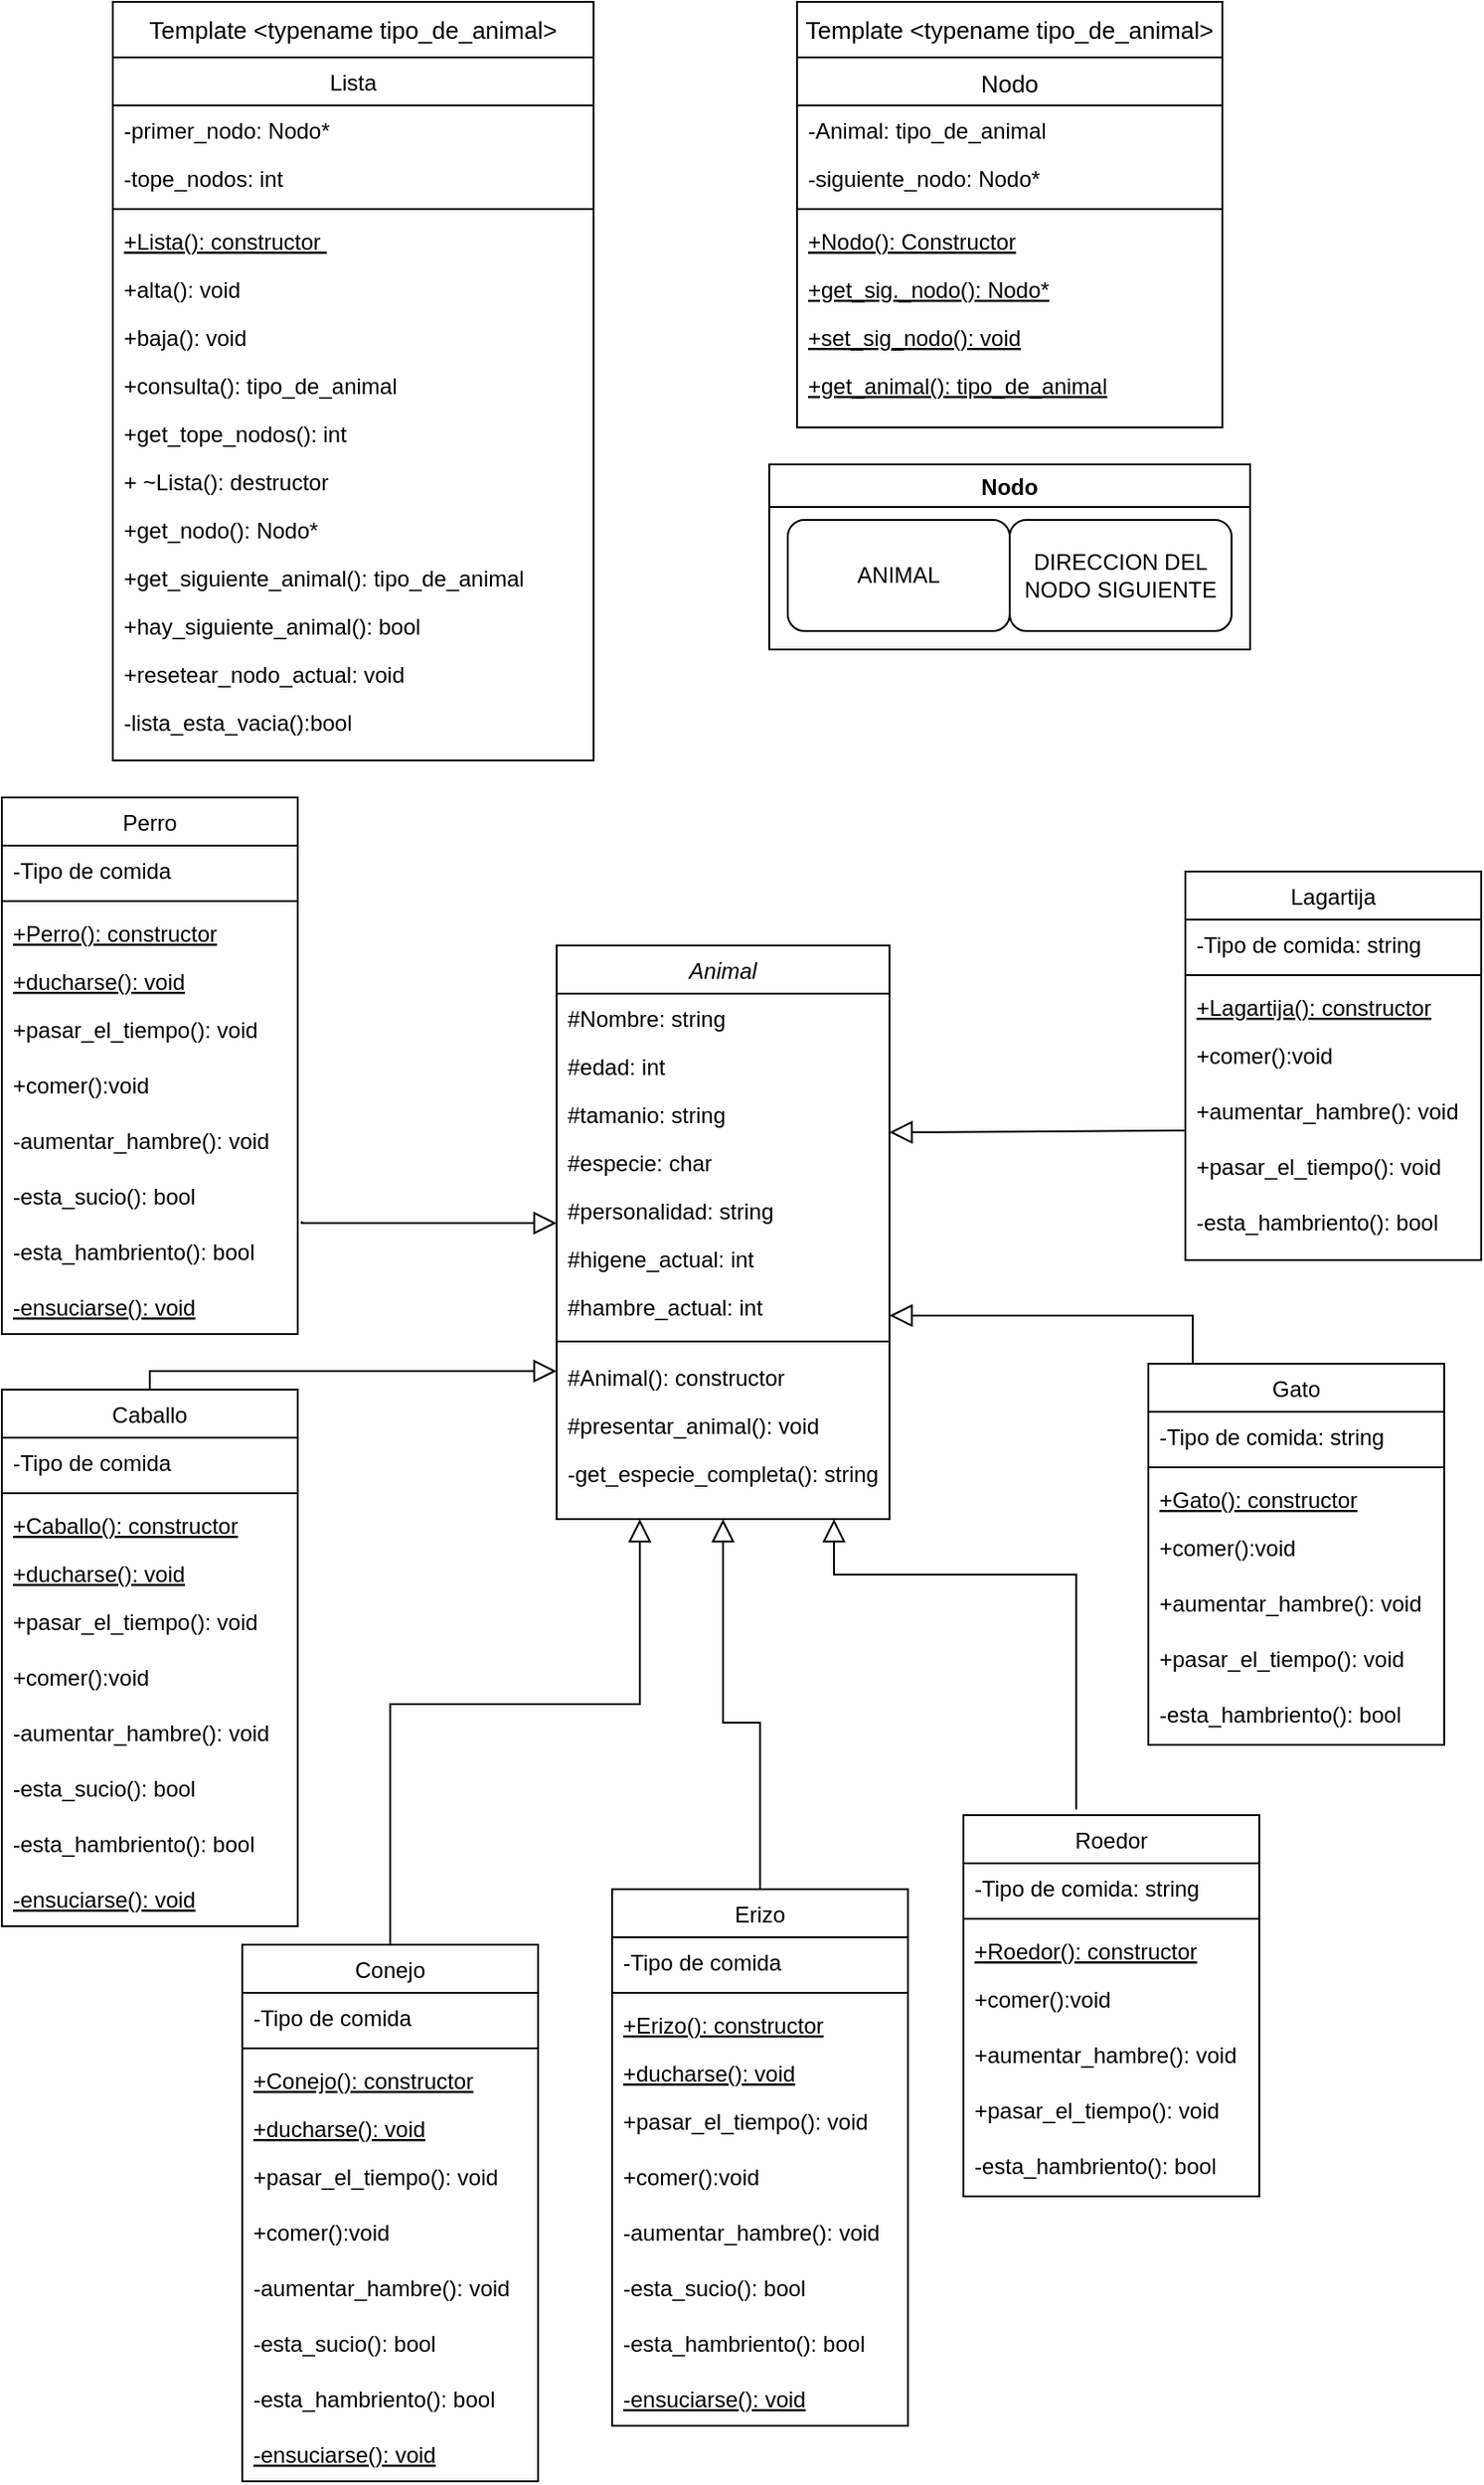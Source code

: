 <mxfile version="20.3.0" type="device"><diagram id="C5RBs43oDa-KdzZeNtuy" name="Page-1"><mxGraphModel dx="1422" dy="2074" grid="1" gridSize="10" guides="1" tooltips="1" connect="1" arrows="1" fold="1" page="1" pageScale="1" pageWidth="827" pageHeight="1169" math="0" shadow="0"><root><mxCell id="WIyWlLk6GJQsqaUBKTNV-0"/><mxCell id="WIyWlLk6GJQsqaUBKTNV-1" parent="WIyWlLk6GJQsqaUBKTNV-0"/><mxCell id="zkfFHV4jXpPFQw0GAbJ--0" value="Animal" style="swimlane;fontStyle=2;align=center;verticalAlign=top;childLayout=stackLayout;horizontal=1;startSize=26;horizontalStack=0;resizeParent=1;resizeLast=0;collapsible=1;marginBottom=0;rounded=0;shadow=0;strokeWidth=1;" parent="WIyWlLk6GJQsqaUBKTNV-1" vertex="1"><mxGeometry x="320" y="10" width="180" height="310" as="geometry"><mxRectangle x="320" y="10" width="160" height="26" as="alternateBounds"/></mxGeometry></mxCell><mxCell id="zkfFHV4jXpPFQw0GAbJ--1" value="#Nombre: string" style="text;align=left;verticalAlign=top;spacingLeft=4;spacingRight=4;overflow=hidden;rotatable=0;points=[[0,0.5],[1,0.5]];portConstraint=eastwest;" parent="zkfFHV4jXpPFQw0GAbJ--0" vertex="1"><mxGeometry y="26" width="180" height="26" as="geometry"/></mxCell><mxCell id="zkfFHV4jXpPFQw0GAbJ--2" value="#edad: int" style="text;align=left;verticalAlign=top;spacingLeft=4;spacingRight=4;overflow=hidden;rotatable=0;points=[[0,0.5],[1,0.5]];portConstraint=eastwest;rounded=0;shadow=0;html=0;" parent="zkfFHV4jXpPFQw0GAbJ--0" vertex="1"><mxGeometry y="52" width="180" height="26" as="geometry"/></mxCell><mxCell id="zkfFHV4jXpPFQw0GAbJ--3" value="#tamanio: string" style="text;align=left;verticalAlign=top;spacingLeft=4;spacingRight=4;overflow=hidden;rotatable=0;points=[[0,0.5],[1,0.5]];portConstraint=eastwest;rounded=0;shadow=0;html=0;" parent="zkfFHV4jXpPFQw0GAbJ--0" vertex="1"><mxGeometry y="78" width="180" height="26" as="geometry"/></mxCell><mxCell id="8zKC5MW9wsFd-dicjq5p-11" value="#especie: char" style="text;align=left;verticalAlign=top;spacingLeft=4;spacingRight=4;overflow=hidden;rotatable=0;points=[[0,0.5],[1,0.5]];portConstraint=eastwest;rounded=0;shadow=0;html=0;" parent="zkfFHV4jXpPFQw0GAbJ--0" vertex="1"><mxGeometry y="104" width="180" height="26" as="geometry"/></mxCell><mxCell id="zkfFHV4jXpPFQw0GAbJ--5" value="#personalidad: string" style="text;align=left;verticalAlign=top;spacingLeft=4;spacingRight=4;overflow=hidden;rotatable=0;points=[[0,0.5],[1,0.5]];portConstraint=eastwest;" parent="zkfFHV4jXpPFQw0GAbJ--0" vertex="1"><mxGeometry y="130" width="180" height="26" as="geometry"/></mxCell><mxCell id="8zKC5MW9wsFd-dicjq5p-13" value="#higene_actual: int" style="text;align=left;verticalAlign=top;spacingLeft=4;spacingRight=4;overflow=hidden;rotatable=0;points=[[0,0.5],[1,0.5]];portConstraint=eastwest;" parent="zkfFHV4jXpPFQw0GAbJ--0" vertex="1"><mxGeometry y="156" width="180" height="26" as="geometry"/></mxCell><mxCell id="8zKC5MW9wsFd-dicjq5p-14" value="#hambre_actual: int" style="text;align=left;verticalAlign=top;spacingLeft=4;spacingRight=4;overflow=hidden;rotatable=0;points=[[0,0.5],[1,0.5]];portConstraint=eastwest;" parent="zkfFHV4jXpPFQw0GAbJ--0" vertex="1"><mxGeometry y="182" width="180" height="26" as="geometry"/></mxCell><mxCell id="zkfFHV4jXpPFQw0GAbJ--4" value="" style="line;html=1;strokeWidth=1;align=left;verticalAlign=middle;spacingTop=-1;spacingLeft=3;spacingRight=3;rotatable=0;labelPosition=right;points=[];portConstraint=eastwest;" parent="zkfFHV4jXpPFQw0GAbJ--0" vertex="1"><mxGeometry y="208" width="180" height="12" as="geometry"/></mxCell><mxCell id="8zKC5MW9wsFd-dicjq5p-29" value="#Animal(): constructor" style="text;align=left;verticalAlign=top;spacingLeft=4;spacingRight=4;overflow=hidden;rotatable=0;points=[[0,0.5],[1,0.5]];portConstraint=eastwest;" parent="zkfFHV4jXpPFQw0GAbJ--0" vertex="1"><mxGeometry y="220" width="180" height="26" as="geometry"/></mxCell><mxCell id="Fmeu_lLP-DyNPr4WQE-D-51" value="#presentar_animal(): void" style="text;align=left;verticalAlign=top;spacingLeft=4;spacingRight=4;overflow=hidden;rotatable=0;points=[[0,0.5],[1,0.5]];portConstraint=eastwest;" parent="zkfFHV4jXpPFQw0GAbJ--0" vertex="1"><mxGeometry y="246" width="180" height="26" as="geometry"/></mxCell><mxCell id="aZcOpR0cOP_EQhOixbq6-0" value="-get_especie_completa(): string" style="text;align=left;verticalAlign=top;spacingLeft=4;spacingRight=4;overflow=hidden;rotatable=0;points=[[0,0.5],[1,0.5]];portConstraint=eastwest;" parent="zkfFHV4jXpPFQw0GAbJ--0" vertex="1"><mxGeometry y="272" width="180" height="26" as="geometry"/></mxCell><mxCell id="zkfFHV4jXpPFQw0GAbJ--12" value="" style="endArrow=block;endSize=10;endFill=0;shadow=0;strokeWidth=1;rounded=0;edgeStyle=elbowEdgeStyle;elbow=vertical;exitX=1.014;exitY=0.898;exitDx=0;exitDy=0;exitPerimeter=0;" parent="WIyWlLk6GJQsqaUBKTNV-1" source="Fmeu_lLP-DyNPr4WQE-D-48" target="zkfFHV4jXpPFQw0GAbJ--5" edge="1"><mxGeometry width="160" relative="1" as="geometry"><mxPoint x="180" y="140.0" as="sourcePoint"/><mxPoint x="110" y="120" as="targetPoint"/><Array as="points"><mxPoint x="320" y="160"/><mxPoint x="110" y="190"/></Array></mxGeometry></mxCell><mxCell id="xdQl20ogdxoeB0V4dic8-8" value="Erizo" style="swimlane;fontStyle=0;align=center;verticalAlign=top;childLayout=stackLayout;horizontal=1;startSize=26;horizontalStack=0;resizeParent=1;resizeLast=0;collapsible=1;marginBottom=0;rounded=0;shadow=0;strokeWidth=1;" parent="WIyWlLk6GJQsqaUBKTNV-1" vertex="1"><mxGeometry x="350" y="520" width="160" height="290" as="geometry"><mxRectangle x="130" y="380" width="160" height="26" as="alternateBounds"/></mxGeometry></mxCell><mxCell id="xdQl20ogdxoeB0V4dic8-9" value="-Tipo de comida" style="text;align=left;verticalAlign=top;spacingLeft=4;spacingRight=4;overflow=hidden;rotatable=0;points=[[0,0.5],[1,0.5]];portConstraint=eastwest;" parent="xdQl20ogdxoeB0V4dic8-8" vertex="1"><mxGeometry y="26" width="160" height="26" as="geometry"/></mxCell><mxCell id="xdQl20ogdxoeB0V4dic8-10" value="" style="line;html=1;strokeWidth=1;align=left;verticalAlign=middle;spacingTop=-1;spacingLeft=3;spacingRight=3;rotatable=0;labelPosition=right;points=[];portConstraint=eastwest;" parent="xdQl20ogdxoeB0V4dic8-8" vertex="1"><mxGeometry y="52" width="160" height="8" as="geometry"/></mxCell><mxCell id="xdQl20ogdxoeB0V4dic8-14" value="+Erizo(): constructor" style="text;align=left;verticalAlign=top;spacingLeft=4;spacingRight=4;overflow=hidden;rotatable=0;points=[[0,0.5],[1,0.5]];portConstraint=eastwest;fontStyle=4" parent="xdQl20ogdxoeB0V4dic8-8" vertex="1"><mxGeometry y="60" width="160" height="26" as="geometry"/></mxCell><mxCell id="xdQl20ogdxoeB0V4dic8-11" value="+ducharse(): void" style="text;align=left;verticalAlign=top;spacingLeft=4;spacingRight=4;overflow=hidden;rotatable=0;points=[[0,0.5],[1,0.5]];portConstraint=eastwest;fontStyle=4" parent="xdQl20ogdxoeB0V4dic8-8" vertex="1"><mxGeometry y="86" width="160" height="26" as="geometry"/></mxCell><mxCell id="Fmeu_lLP-DyNPr4WQE-D-17" value="+pasar_el_tiempo(): void" style="text;align=left;verticalAlign=top;spacingLeft=4;spacingRight=4;overflow=hidden;rotatable=0;points=[[0,0.5],[1,0.5]];portConstraint=eastwest;" parent="xdQl20ogdxoeB0V4dic8-8" vertex="1"><mxGeometry y="112" width="160" height="30" as="geometry"/></mxCell><mxCell id="Fmeu_lLP-DyNPr4WQE-D-2" value="+comer():void" style="text;align=left;verticalAlign=top;spacingLeft=4;spacingRight=4;overflow=hidden;rotatable=0;points=[[0,0.5],[1,0.5]];portConstraint=eastwest;" parent="xdQl20ogdxoeB0V4dic8-8" vertex="1"><mxGeometry y="142" width="160" height="30" as="geometry"/></mxCell><mxCell id="Fmeu_lLP-DyNPr4WQE-D-13" value="-aumentar_hambre(): void" style="text;align=left;verticalAlign=top;spacingLeft=4;spacingRight=4;overflow=hidden;rotatable=0;points=[[0,0.5],[1,0.5]];portConstraint=eastwest;" parent="xdQl20ogdxoeB0V4dic8-8" vertex="1"><mxGeometry y="172" width="160" height="30" as="geometry"/></mxCell><mxCell id="Fmeu_lLP-DyNPr4WQE-D-15" value="-esta_sucio(): bool" style="text;align=left;verticalAlign=top;spacingLeft=4;spacingRight=4;overflow=hidden;rotatable=0;points=[[0,0.5],[1,0.5]];portConstraint=eastwest;" parent="xdQl20ogdxoeB0V4dic8-8" vertex="1"><mxGeometry y="202" width="160" height="30" as="geometry"/></mxCell><mxCell id="Fmeu_lLP-DyNPr4WQE-D-14" value="-esta_hambriento(): bool" style="text;align=left;verticalAlign=top;spacingLeft=4;spacingRight=4;overflow=hidden;rotatable=0;points=[[0,0.5],[1,0.5]];portConstraint=eastwest;" parent="xdQl20ogdxoeB0V4dic8-8" vertex="1"><mxGeometry y="232" width="160" height="30" as="geometry"/></mxCell><mxCell id="WUnXukah3jTYeqj6GbIT-0" value="-ensuciarse(): void" style="text;align=left;verticalAlign=top;spacingLeft=4;spacingRight=4;overflow=hidden;rotatable=0;points=[[0,0.5],[1,0.5]];portConstraint=eastwest;fontStyle=4" parent="xdQl20ogdxoeB0V4dic8-8" vertex="1"><mxGeometry y="262" width="160" height="26" as="geometry"/></mxCell><mxCell id="xdQl20ogdxoeB0V4dic8-12" value="" style="endArrow=block;endSize=10;endFill=0;shadow=0;strokeWidth=1;rounded=0;edgeStyle=elbowEdgeStyle;elbow=vertical;entryX=0.25;entryY=1;entryDx=0;entryDy=0;exitX=0.5;exitY=0;exitDx=0;exitDy=0;" parent="WIyWlLk6GJQsqaUBKTNV-1" target="zkfFHV4jXpPFQw0GAbJ--0" edge="1" source="Fmeu_lLP-DyNPr4WQE-D-18"><mxGeometry width="160" relative="1" as="geometry"><mxPoint x="190" y="559.01" as="sourcePoint"/><mxPoint x="400" y="380" as="targetPoint"/><Array as="points"><mxPoint x="270" y="420"/><mxPoint x="400" y="380"/><mxPoint x="190" y="410"/></Array></mxGeometry></mxCell><mxCell id="xdQl20ogdxoeB0V4dic8-18" value="" style="endArrow=block;endSize=10;endFill=0;shadow=0;strokeWidth=1;rounded=0;edgeStyle=elbowEdgeStyle;elbow=vertical;exitX=0.5;exitY=0;exitDx=0;exitDy=0;entryX=0.5;entryY=1;entryDx=0;entryDy=0;" parent="WIyWlLk6GJQsqaUBKTNV-1" source="xdQl20ogdxoeB0V4dic8-8" target="zkfFHV4jXpPFQw0GAbJ--0" edge="1"><mxGeometry width="160" relative="1" as="geometry"><mxPoint x="360" y="640" as="sourcePoint"/><mxPoint x="390" y="320" as="targetPoint"/><Array as="points"><mxPoint x="390" y="430"/></Array></mxGeometry></mxCell><mxCell id="xdQl20ogdxoeB0V4dic8-19" value="Gato" style="swimlane;fontStyle=0;align=center;verticalAlign=top;childLayout=stackLayout;horizontal=1;startSize=26;horizontalStack=0;resizeParent=1;resizeLast=0;collapsible=1;marginBottom=0;rounded=0;shadow=0;strokeWidth=1;" parent="WIyWlLk6GJQsqaUBKTNV-1" vertex="1"><mxGeometry x="640" y="236" width="160" height="206" as="geometry"><mxRectangle x="130" y="380" width="160" height="26" as="alternateBounds"/></mxGeometry></mxCell><mxCell id="xdQl20ogdxoeB0V4dic8-20" value="-Tipo de comida: string" style="text;align=left;verticalAlign=top;spacingLeft=4;spacingRight=4;overflow=hidden;rotatable=0;points=[[0,0.5],[1,0.5]];portConstraint=eastwest;" parent="xdQl20ogdxoeB0V4dic8-19" vertex="1"><mxGeometry y="26" width="160" height="26" as="geometry"/></mxCell><mxCell id="xdQl20ogdxoeB0V4dic8-21" value="" style="line;html=1;strokeWidth=1;align=left;verticalAlign=middle;spacingTop=-1;spacingLeft=3;spacingRight=3;rotatable=0;labelPosition=right;points=[];portConstraint=eastwest;" parent="xdQl20ogdxoeB0V4dic8-19" vertex="1"><mxGeometry y="52" width="160" height="8" as="geometry"/></mxCell><mxCell id="xdQl20ogdxoeB0V4dic8-23" value="+Gato(): constructor" style="text;align=left;verticalAlign=top;spacingLeft=4;spacingRight=4;overflow=hidden;rotatable=0;points=[[0,0.5],[1,0.5]];portConstraint=eastwest;fontStyle=4" parent="xdQl20ogdxoeB0V4dic8-19" vertex="1"><mxGeometry y="60" width="160" height="26" as="geometry"/></mxCell><mxCell id="Fmeu_lLP-DyNPr4WQE-D-4" value="+comer():void" style="text;align=left;verticalAlign=top;spacingLeft=4;spacingRight=4;overflow=hidden;rotatable=0;points=[[0,0.5],[1,0.5]];portConstraint=eastwest;" parent="xdQl20ogdxoeB0V4dic8-19" vertex="1"><mxGeometry y="86" width="160" height="30" as="geometry"/></mxCell><mxCell id="Fmeu_lLP-DyNPr4WQE-D-10" value="+aumentar_hambre(): void" style="text;align=left;verticalAlign=top;spacingLeft=4;spacingRight=4;overflow=hidden;rotatable=0;points=[[0,0.5],[1,0.5]];portConstraint=eastwest;" parent="xdQl20ogdxoeB0V4dic8-19" vertex="1"><mxGeometry y="116" width="160" height="30" as="geometry"/></mxCell><mxCell id="Fmeu_lLP-DyNPr4WQE-D-55" value="+pasar_el_tiempo(): void" style="text;align=left;verticalAlign=top;spacingLeft=4;spacingRight=4;overflow=hidden;rotatable=0;points=[[0,0.5],[1,0.5]];portConstraint=eastwest;" parent="xdQl20ogdxoeB0V4dic8-19" vertex="1"><mxGeometry y="146" width="160" height="30" as="geometry"/></mxCell><mxCell id="Fmeu_lLP-DyNPr4WQE-D-53" value="-esta_hambriento(): bool" style="text;align=left;verticalAlign=top;spacingLeft=4;spacingRight=4;overflow=hidden;rotatable=0;points=[[0,0.5],[1,0.5]];portConstraint=eastwest;" parent="xdQl20ogdxoeB0V4dic8-19" vertex="1"><mxGeometry y="176" width="160" height="30" as="geometry"/></mxCell><mxCell id="xdQl20ogdxoeB0V4dic8-24" value="Roedor" style="swimlane;fontStyle=0;align=center;verticalAlign=top;childLayout=stackLayout;horizontal=1;startSize=26;horizontalStack=0;resizeParent=1;resizeLast=0;collapsible=1;marginBottom=0;rounded=0;shadow=0;strokeWidth=1;" parent="WIyWlLk6GJQsqaUBKTNV-1" vertex="1"><mxGeometry x="540" y="480" width="160" height="206" as="geometry"><mxRectangle x="130" y="380" width="160" height="26" as="alternateBounds"/></mxGeometry></mxCell><mxCell id="xdQl20ogdxoeB0V4dic8-25" value="-Tipo de comida: string" style="text;align=left;verticalAlign=top;spacingLeft=4;spacingRight=4;overflow=hidden;rotatable=0;points=[[0,0.5],[1,0.5]];portConstraint=eastwest;" parent="xdQl20ogdxoeB0V4dic8-24" vertex="1"><mxGeometry y="26" width="160" height="26" as="geometry"/></mxCell><mxCell id="xdQl20ogdxoeB0V4dic8-26" value="" style="line;html=1;strokeWidth=1;align=left;verticalAlign=middle;spacingTop=-1;spacingLeft=3;spacingRight=3;rotatable=0;labelPosition=right;points=[];portConstraint=eastwest;" parent="xdQl20ogdxoeB0V4dic8-24" vertex="1"><mxGeometry y="52" width="160" height="8" as="geometry"/></mxCell><mxCell id="xdQl20ogdxoeB0V4dic8-27" value="+Roedor(): constructor" style="text;align=left;verticalAlign=top;spacingLeft=4;spacingRight=4;overflow=hidden;rotatable=0;points=[[0,0.5],[1,0.5]];portConstraint=eastwest;fontStyle=4" parent="xdQl20ogdxoeB0V4dic8-24" vertex="1"><mxGeometry y="60" width="160" height="26" as="geometry"/></mxCell><mxCell id="Fmeu_lLP-DyNPr4WQE-D-3" value="+comer():void" style="text;align=left;verticalAlign=top;spacingLeft=4;spacingRight=4;overflow=hidden;rotatable=0;points=[[0,0.5],[1,0.5]];portConstraint=eastwest;" parent="xdQl20ogdxoeB0V4dic8-24" vertex="1"><mxGeometry y="86" width="160" height="30" as="geometry"/></mxCell><mxCell id="Fmeu_lLP-DyNPr4WQE-D-12" value="+aumentar_hambre(): void" style="text;align=left;verticalAlign=top;spacingLeft=4;spacingRight=4;overflow=hidden;rotatable=0;points=[[0,0.5],[1,0.5]];portConstraint=eastwest;" parent="xdQl20ogdxoeB0V4dic8-24" vertex="1"><mxGeometry y="116" width="160" height="30" as="geometry"/></mxCell><mxCell id="Fmeu_lLP-DyNPr4WQE-D-57" value="+pasar_el_tiempo(): void" style="text;align=left;verticalAlign=top;spacingLeft=4;spacingRight=4;overflow=hidden;rotatable=0;points=[[0,0.5],[1,0.5]];portConstraint=eastwest;" parent="xdQl20ogdxoeB0V4dic8-24" vertex="1"><mxGeometry y="146" width="160" height="30" as="geometry"/></mxCell><mxCell id="Fmeu_lLP-DyNPr4WQE-D-54" value="-esta_hambriento(): bool" style="text;align=left;verticalAlign=top;spacingLeft=4;spacingRight=4;overflow=hidden;rotatable=0;points=[[0,0.5],[1,0.5]];portConstraint=eastwest;" parent="xdQl20ogdxoeB0V4dic8-24" vertex="1"><mxGeometry y="176" width="160" height="30" as="geometry"/></mxCell><mxCell id="xdQl20ogdxoeB0V4dic8-28" value="Lagartija" style="swimlane;fontStyle=0;align=center;verticalAlign=top;childLayout=stackLayout;horizontal=1;startSize=26;horizontalStack=0;resizeParent=1;resizeLast=0;collapsible=1;marginBottom=0;rounded=0;shadow=0;strokeWidth=1;" parent="WIyWlLk6GJQsqaUBKTNV-1" vertex="1"><mxGeometry x="660" y="-30" width="160" height="210" as="geometry"><mxRectangle x="130" y="380" width="160" height="26" as="alternateBounds"/></mxGeometry></mxCell><mxCell id="xdQl20ogdxoeB0V4dic8-29" value="-Tipo de comida: string" style="text;align=left;verticalAlign=top;spacingLeft=4;spacingRight=4;overflow=hidden;rotatable=0;points=[[0,0.5],[1,0.5]];portConstraint=eastwest;" parent="xdQl20ogdxoeB0V4dic8-28" vertex="1"><mxGeometry y="26" width="160" height="26" as="geometry"/></mxCell><mxCell id="xdQl20ogdxoeB0V4dic8-30" value="" style="line;html=1;strokeWidth=1;align=left;verticalAlign=middle;spacingTop=-1;spacingLeft=3;spacingRight=3;rotatable=0;labelPosition=right;points=[];portConstraint=eastwest;" parent="xdQl20ogdxoeB0V4dic8-28" vertex="1"><mxGeometry y="52" width="160" height="8" as="geometry"/></mxCell><mxCell id="xdQl20ogdxoeB0V4dic8-31" value="+Lagartija(): constructor" style="text;align=left;verticalAlign=top;spacingLeft=4;spacingRight=4;overflow=hidden;rotatable=0;points=[[0,0.5],[1,0.5]];portConstraint=eastwest;fontStyle=4" parent="xdQl20ogdxoeB0V4dic8-28" vertex="1"><mxGeometry y="60" width="160" height="26" as="geometry"/></mxCell><mxCell id="Fmeu_lLP-DyNPr4WQE-D-5" value="+comer():void" style="text;align=left;verticalAlign=top;spacingLeft=4;spacingRight=4;overflow=hidden;rotatable=0;points=[[0,0.5],[1,0.5]];portConstraint=eastwest;" parent="xdQl20ogdxoeB0V4dic8-28" vertex="1"><mxGeometry y="86" width="160" height="30" as="geometry"/></mxCell><mxCell id="Fmeu_lLP-DyNPr4WQE-D-11" value="+aumentar_hambre(): void" style="text;align=left;verticalAlign=top;spacingLeft=4;spacingRight=4;overflow=hidden;rotatable=0;points=[[0,0.5],[1,0.5]];portConstraint=eastwest;" parent="xdQl20ogdxoeB0V4dic8-28" vertex="1"><mxGeometry y="116" width="160" height="30" as="geometry"/></mxCell><mxCell id="Fmeu_lLP-DyNPr4WQE-D-56" value="+pasar_el_tiempo(): void" style="text;align=left;verticalAlign=top;spacingLeft=4;spacingRight=4;overflow=hidden;rotatable=0;points=[[0,0.5],[1,0.5]];portConstraint=eastwest;" parent="xdQl20ogdxoeB0V4dic8-28" vertex="1"><mxGeometry y="146" width="160" height="30" as="geometry"/></mxCell><mxCell id="Fmeu_lLP-DyNPr4WQE-D-52" value="-esta_hambriento(): bool" style="text;align=left;verticalAlign=top;spacingLeft=4;spacingRight=4;overflow=hidden;rotatable=0;points=[[0,0.5],[1,0.5]];portConstraint=eastwest;" parent="xdQl20ogdxoeB0V4dic8-28" vertex="1"><mxGeometry y="176" width="160" height="30" as="geometry"/></mxCell><mxCell id="xdQl20ogdxoeB0V4dic8-34" value="" style="endArrow=block;endSize=10;endFill=0;shadow=0;strokeWidth=1;rounded=0;edgeStyle=elbowEdgeStyle;elbow=vertical;exitX=0.15;exitY=0;exitDx=0;exitDy=0;exitPerimeter=0;" parent="WIyWlLk6GJQsqaUBKTNV-1" source="xdQl20ogdxoeB0V4dic8-19" target="8zKC5MW9wsFd-dicjq5p-14" edge="1"><mxGeometry width="160" relative="1" as="geometry"><mxPoint x="660" y="210" as="sourcePoint"/><mxPoint x="490" y="210" as="targetPoint"/><Array as="points"><mxPoint x="610" y="210"/><mxPoint x="640" y="210"/><mxPoint x="500" y="210"/><mxPoint x="590" y="210"/><mxPoint x="590" y="209"/><mxPoint x="560" y="310"/></Array></mxGeometry></mxCell><mxCell id="xdQl20ogdxoeB0V4dic8-35" value="" style="endArrow=block;endSize=10;endFill=0;shadow=0;strokeWidth=1;rounded=0;edgeStyle=elbowEdgeStyle;elbow=vertical;exitX=0.381;exitY=-0.015;exitDx=0;exitDy=0;exitPerimeter=0;" parent="WIyWlLk6GJQsqaUBKTNV-1" source="xdQl20ogdxoeB0V4dic8-24" edge="1"><mxGeometry width="160" relative="1" as="geometry"><mxPoint x="660" y="300" as="sourcePoint"/><mxPoint x="470" y="320" as="targetPoint"/><Array as="points"><mxPoint x="550" y="350"/><mxPoint x="644" y="300.99"/><mxPoint x="504" y="300.99"/><mxPoint x="594" y="300.99"/><mxPoint x="594" y="299.99"/><mxPoint x="564" y="400.99"/></Array></mxGeometry></mxCell><mxCell id="xdQl20ogdxoeB0V4dic8-36" value="" style="endArrow=block;endSize=10;endFill=0;shadow=0;strokeWidth=1;rounded=0;edgeStyle=elbowEdgeStyle;elbow=vertical;exitX=-0.025;exitY=0.885;exitDx=0;exitDy=0;exitPerimeter=0;" parent="WIyWlLk6GJQsqaUBKTNV-1" edge="1"><mxGeometry width="160" relative="1" as="geometry"><mxPoint x="660" y="110.0" as="sourcePoint"/><mxPoint x="500" y="110" as="targetPoint"/><Array as="points"><mxPoint x="614" y="110.99"/><mxPoint x="644" y="110.99"/><mxPoint x="504" y="110.99"/><mxPoint x="594" y="110.99"/><mxPoint x="594" y="109.99"/><mxPoint x="564" y="210.99"/></Array></mxGeometry></mxCell><mxCell id="xdQl20ogdxoeB0V4dic8-40" value="" style="endArrow=block;endSize=10;endFill=0;shadow=0;strokeWidth=1;rounded=0;edgeStyle=elbowEdgeStyle;elbow=vertical;exitX=0.5;exitY=0;exitDx=0;exitDy=0;" parent="WIyWlLk6GJQsqaUBKTNV-1" source="Fmeu_lLP-DyNPr4WQE-D-29" edge="1"><mxGeometry width="160" relative="1" as="geometry"><mxPoint x="100" y="240" as="sourcePoint"/><mxPoint x="320" y="240" as="targetPoint"/><Array as="points"><mxPoint x="290" y="240"/><mxPoint x="100" y="296"/></Array></mxGeometry></mxCell><mxCell id="MUb5xQNegAE2DCMX_dtL-4" value="Nodo" style="swimlane;fontStyle=0;align=center;verticalAlign=top;childLayout=stackLayout;horizontal=1;startSize=26;horizontalStack=0;resizeParent=1;resizeLast=0;collapsible=1;marginBottom=0;rounded=0;shadow=0;strokeWidth=1;fontSize=13;" parent="WIyWlLk6GJQsqaUBKTNV-1" vertex="1"><mxGeometry x="450" y="-470" width="230" height="200" as="geometry"><mxRectangle x="130" y="380" width="160" height="26" as="alternateBounds"/></mxGeometry></mxCell><mxCell id="MUb5xQNegAE2DCMX_dtL-5" value="-Animal: tipo_de_animal" style="text;align=left;verticalAlign=top;spacingLeft=4;spacingRight=4;overflow=hidden;rotatable=0;points=[[0,0.5],[1,0.5]];portConstraint=eastwest;" parent="MUb5xQNegAE2DCMX_dtL-4" vertex="1"><mxGeometry y="26" width="230" height="26" as="geometry"/></mxCell><mxCell id="MUb5xQNegAE2DCMX_dtL-10" value="-siguiente_nodo: Nodo*" style="text;align=left;verticalAlign=top;spacingLeft=4;spacingRight=4;overflow=hidden;rotatable=0;points=[[0,0.5],[1,0.5]];portConstraint=eastwest;" parent="MUb5xQNegAE2DCMX_dtL-4" vertex="1"><mxGeometry y="52" width="230" height="26" as="geometry"/></mxCell><mxCell id="MUb5xQNegAE2DCMX_dtL-6" value="" style="line;html=1;strokeWidth=1;align=left;verticalAlign=middle;spacingTop=-1;spacingLeft=3;spacingRight=3;rotatable=0;labelPosition=right;points=[];portConstraint=eastwest;" parent="MUb5xQNegAE2DCMX_dtL-4" vertex="1"><mxGeometry y="78" width="230" height="8" as="geometry"/></mxCell><mxCell id="MUb5xQNegAE2DCMX_dtL-9" value="+Nodo(): Constructor" style="text;align=left;verticalAlign=top;spacingLeft=4;spacingRight=4;overflow=hidden;rotatable=0;points=[[0,0.5],[1,0.5]];portConstraint=eastwest;fontStyle=4" parent="MUb5xQNegAE2DCMX_dtL-4" vertex="1"><mxGeometry y="86" width="230" height="26" as="geometry"/></mxCell><mxCell id="MUb5xQNegAE2DCMX_dtL-7" value="+get_sig._nodo(): Nodo*" style="text;align=left;verticalAlign=top;spacingLeft=4;spacingRight=4;overflow=hidden;rotatable=0;points=[[0,0.5],[1,0.5]];portConstraint=eastwest;fontStyle=4" parent="MUb5xQNegAE2DCMX_dtL-4" vertex="1"><mxGeometry y="112" width="230" height="26" as="geometry"/></mxCell><mxCell id="MUb5xQNegAE2DCMX_dtL-11" value="+set_sig_nodo(): void" style="text;align=left;verticalAlign=top;spacingLeft=4;spacingRight=4;overflow=hidden;rotatable=0;points=[[0,0.5],[1,0.5]];portConstraint=eastwest;fontStyle=4" parent="MUb5xQNegAE2DCMX_dtL-4" vertex="1"><mxGeometry y="138" width="230" height="26" as="geometry"/></mxCell><mxCell id="MUb5xQNegAE2DCMX_dtL-8" value="+get_animal(): tipo_de_animal" style="text;align=left;verticalAlign=top;spacingLeft=4;spacingRight=4;overflow=hidden;rotatable=0;points=[[0,0.5],[1,0.5]];portConstraint=eastwest;fontStyle=4" parent="MUb5xQNegAE2DCMX_dtL-4" vertex="1"><mxGeometry y="164" width="230" height="26" as="geometry"/></mxCell><mxCell id="MUb5xQNegAE2DCMX_dtL-14" value="Nodo" style="swimlane;" parent="WIyWlLk6GJQsqaUBKTNV-1" vertex="1"><mxGeometry x="435" y="-250" width="260" height="100" as="geometry"><mxRectangle x="40" y="-230" width="140" height="30" as="alternateBounds"/></mxGeometry></mxCell><mxCell id="MUb5xQNegAE2DCMX_dtL-13" value="DIRECCION DEL NODO SIGUIENTE" style="rounded=1;whiteSpace=wrap;html=1;" parent="MUb5xQNegAE2DCMX_dtL-14" vertex="1"><mxGeometry x="130" y="30" width="120" height="60" as="geometry"/></mxCell><mxCell id="MUb5xQNegAE2DCMX_dtL-12" value="ANIMAL" style="rounded=1;whiteSpace=wrap;html=1;" parent="MUb5xQNegAE2DCMX_dtL-14" vertex="1"><mxGeometry x="10" y="30" width="120" height="60" as="geometry"/></mxCell><mxCell id="MUb5xQNegAE2DCMX_dtL-19" value="Lista" style="swimlane;fontStyle=0;align=center;verticalAlign=top;childLayout=stackLayout;horizontal=1;startSize=26;horizontalStack=0;resizeParent=1;resizeLast=0;collapsible=1;marginBottom=0;rounded=0;shadow=0;strokeWidth=1;" parent="WIyWlLk6GJQsqaUBKTNV-1" vertex="1"><mxGeometry x="80" y="-470" width="260" height="380" as="geometry"><mxRectangle x="130" y="380" width="160" height="26" as="alternateBounds"/></mxGeometry></mxCell><mxCell id="MUb5xQNegAE2DCMX_dtL-21" value="-primer_nodo: Nodo*" style="text;align=left;verticalAlign=top;spacingLeft=4;spacingRight=4;overflow=hidden;rotatable=0;points=[[0,0.5],[1,0.5]];portConstraint=eastwest;" parent="MUb5xQNegAE2DCMX_dtL-19" vertex="1"><mxGeometry y="26" width="260" height="26" as="geometry"/></mxCell><mxCell id="zDXK_1unl-PCqoljO9lu-0" value="-tope_nodos: int" style="text;align=left;verticalAlign=top;spacingLeft=4;spacingRight=4;overflow=hidden;rotatable=0;points=[[0,0.5],[1,0.5]];portConstraint=eastwest;" parent="MUb5xQNegAE2DCMX_dtL-19" vertex="1"><mxGeometry y="52" width="260" height="26" as="geometry"/></mxCell><mxCell id="MUb5xQNegAE2DCMX_dtL-22" value="" style="line;html=1;strokeWidth=1;align=left;verticalAlign=middle;spacingTop=-1;spacingLeft=3;spacingRight=3;rotatable=0;labelPosition=right;points=[];portConstraint=eastwest;" parent="MUb5xQNegAE2DCMX_dtL-19" vertex="1"><mxGeometry y="78" width="260" height="8" as="geometry"/></mxCell><mxCell id="MUb5xQNegAE2DCMX_dtL-24" value="+Lista(): constructor " style="text;align=left;verticalAlign=top;spacingLeft=4;spacingRight=4;overflow=hidden;rotatable=0;points=[[0,0.5],[1,0.5]];portConstraint=eastwest;fontStyle=4" parent="MUb5xQNegAE2DCMX_dtL-19" vertex="1"><mxGeometry y="86" width="260" height="26" as="geometry"/></mxCell><mxCell id="zDXK_1unl-PCqoljO9lu-1" value="+alta(): void " style="text;align=left;verticalAlign=top;spacingLeft=4;spacingRight=4;overflow=hidden;rotatable=0;points=[[0,0.5],[1,0.5]];portConstraint=eastwest;" parent="MUb5xQNegAE2DCMX_dtL-19" vertex="1"><mxGeometry y="112" width="260" height="26" as="geometry"/></mxCell><mxCell id="zDXK_1unl-PCqoljO9lu-2" value="+baja(): void" style="text;align=left;verticalAlign=top;spacingLeft=4;spacingRight=4;overflow=hidden;rotatable=0;points=[[0,0.5],[1,0.5]];portConstraint=eastwest;" parent="MUb5xQNegAE2DCMX_dtL-19" vertex="1"><mxGeometry y="138" width="260" height="26" as="geometry"/></mxCell><mxCell id="zDXK_1unl-PCqoljO9lu-3" value="+consulta(): tipo_de_animal" style="text;align=left;verticalAlign=top;spacingLeft=4;spacingRight=4;overflow=hidden;rotatable=0;points=[[0,0.5],[1,0.5]];portConstraint=eastwest;" parent="MUb5xQNegAE2DCMX_dtL-19" vertex="1"><mxGeometry y="164" width="260" height="26" as="geometry"/></mxCell><mxCell id="zDXK_1unl-PCqoljO9lu-4" value="+get_tope_nodos(): int" style="text;align=left;verticalAlign=top;spacingLeft=4;spacingRight=4;overflow=hidden;rotatable=0;points=[[0,0.5],[1,0.5]];portConstraint=eastwest;" parent="MUb5xQNegAE2DCMX_dtL-19" vertex="1"><mxGeometry y="190" width="260" height="26" as="geometry"/></mxCell><mxCell id="zDXK_1unl-PCqoljO9lu-5" value="+ ~Lista(): destructor" style="text;align=left;verticalAlign=top;spacingLeft=4;spacingRight=4;overflow=hidden;rotatable=0;points=[[0,0.5],[1,0.5]];portConstraint=eastwest;" parent="MUb5xQNegAE2DCMX_dtL-19" vertex="1"><mxGeometry y="216" width="260" height="26" as="geometry"/></mxCell><mxCell id="zDXK_1unl-PCqoljO9lu-7" value="+get_nodo(): Nodo*" style="text;align=left;verticalAlign=top;spacingLeft=4;spacingRight=4;overflow=hidden;rotatable=0;points=[[0,0.5],[1,0.5]];portConstraint=eastwest;" parent="MUb5xQNegAE2DCMX_dtL-19" vertex="1"><mxGeometry y="242" width="260" height="26" as="geometry"/></mxCell><mxCell id="Xaf3R9oi1BTJTHbB0Hd0-1" value="+get_siguiente_animal(): tipo_de_animal" style="text;align=left;verticalAlign=top;spacingLeft=4;spacingRight=4;overflow=hidden;rotatable=0;points=[[0,0.5],[1,0.5]];portConstraint=eastwest;" parent="MUb5xQNegAE2DCMX_dtL-19" vertex="1"><mxGeometry y="268" width="260" height="26" as="geometry"/></mxCell><mxCell id="Xaf3R9oi1BTJTHbB0Hd0-2" value="+hay_siguiente_animal(): bool" style="text;align=left;verticalAlign=top;spacingLeft=4;spacingRight=4;overflow=hidden;rotatable=0;points=[[0,0.5],[1,0.5]];portConstraint=eastwest;" parent="MUb5xQNegAE2DCMX_dtL-19" vertex="1"><mxGeometry y="294" width="260" height="26" as="geometry"/></mxCell><mxCell id="Xaf3R9oi1BTJTHbB0Hd0-3" value="+resetear_nodo_actual: void" style="text;align=left;verticalAlign=top;spacingLeft=4;spacingRight=4;overflow=hidden;rotatable=0;points=[[0,0.5],[1,0.5]];portConstraint=eastwest;" parent="MUb5xQNegAE2DCMX_dtL-19" vertex="1"><mxGeometry y="320" width="260" height="26" as="geometry"/></mxCell><mxCell id="y0JIppI7unl9VNU4h_2U-0" value="-lista_esta_vacia():bool" style="text;align=left;verticalAlign=top;spacingLeft=4;spacingRight=4;overflow=hidden;rotatable=0;points=[[0,0.5],[1,0.5]];portConstraint=eastwest;" vertex="1" parent="MUb5xQNegAE2DCMX_dtL-19"><mxGeometry y="346" width="260" height="26" as="geometry"/></mxCell><mxCell id="Fmeu_lLP-DyNPr4WQE-D-18" value="Conejo" style="swimlane;fontStyle=0;align=center;verticalAlign=top;childLayout=stackLayout;horizontal=1;startSize=26;horizontalStack=0;resizeParent=1;resizeLast=0;collapsible=1;marginBottom=0;rounded=0;shadow=0;strokeWidth=1;" parent="WIyWlLk6GJQsqaUBKTNV-1" vertex="1"><mxGeometry x="150" y="550" width="160" height="290" as="geometry"><mxRectangle x="130" y="380" width="160" height="26" as="alternateBounds"/></mxGeometry></mxCell><mxCell id="Fmeu_lLP-DyNPr4WQE-D-19" value="-Tipo de comida" style="text;align=left;verticalAlign=top;spacingLeft=4;spacingRight=4;overflow=hidden;rotatable=0;points=[[0,0.5],[1,0.5]];portConstraint=eastwest;" parent="Fmeu_lLP-DyNPr4WQE-D-18" vertex="1"><mxGeometry y="26" width="160" height="26" as="geometry"/></mxCell><mxCell id="Fmeu_lLP-DyNPr4WQE-D-20" value="" style="line;html=1;strokeWidth=1;align=left;verticalAlign=middle;spacingTop=-1;spacingLeft=3;spacingRight=3;rotatable=0;labelPosition=right;points=[];portConstraint=eastwest;" parent="Fmeu_lLP-DyNPr4WQE-D-18" vertex="1"><mxGeometry y="52" width="160" height="8" as="geometry"/></mxCell><mxCell id="Fmeu_lLP-DyNPr4WQE-D-21" value="+Conejo(): constructor" style="text;align=left;verticalAlign=top;spacingLeft=4;spacingRight=4;overflow=hidden;rotatable=0;points=[[0,0.5],[1,0.5]];portConstraint=eastwest;fontStyle=4" parent="Fmeu_lLP-DyNPr4WQE-D-18" vertex="1"><mxGeometry y="60" width="160" height="26" as="geometry"/></mxCell><mxCell id="Fmeu_lLP-DyNPr4WQE-D-22" value="+ducharse(): void" style="text;align=left;verticalAlign=top;spacingLeft=4;spacingRight=4;overflow=hidden;rotatable=0;points=[[0,0.5],[1,0.5]];portConstraint=eastwest;fontStyle=4" parent="Fmeu_lLP-DyNPr4WQE-D-18" vertex="1"><mxGeometry y="86" width="160" height="26" as="geometry"/></mxCell><mxCell id="Fmeu_lLP-DyNPr4WQE-D-23" value="+pasar_el_tiempo(): void" style="text;align=left;verticalAlign=top;spacingLeft=4;spacingRight=4;overflow=hidden;rotatable=0;points=[[0,0.5],[1,0.5]];portConstraint=eastwest;" parent="Fmeu_lLP-DyNPr4WQE-D-18" vertex="1"><mxGeometry y="112" width="160" height="30" as="geometry"/></mxCell><mxCell id="Fmeu_lLP-DyNPr4WQE-D-24" value="+comer():void" style="text;align=left;verticalAlign=top;spacingLeft=4;spacingRight=4;overflow=hidden;rotatable=0;points=[[0,0.5],[1,0.5]];portConstraint=eastwest;" parent="Fmeu_lLP-DyNPr4WQE-D-18" vertex="1"><mxGeometry y="142" width="160" height="30" as="geometry"/></mxCell><mxCell id="Fmeu_lLP-DyNPr4WQE-D-25" value="-aumentar_hambre(): void" style="text;align=left;verticalAlign=top;spacingLeft=4;spacingRight=4;overflow=hidden;rotatable=0;points=[[0,0.5],[1,0.5]];portConstraint=eastwest;" parent="Fmeu_lLP-DyNPr4WQE-D-18" vertex="1"><mxGeometry y="172" width="160" height="30" as="geometry"/></mxCell><mxCell id="Fmeu_lLP-DyNPr4WQE-D-26" value="-esta_sucio(): bool" style="text;align=left;verticalAlign=top;spacingLeft=4;spacingRight=4;overflow=hidden;rotatable=0;points=[[0,0.5],[1,0.5]];portConstraint=eastwest;" parent="Fmeu_lLP-DyNPr4WQE-D-18" vertex="1"><mxGeometry y="202" width="160" height="30" as="geometry"/></mxCell><mxCell id="Fmeu_lLP-DyNPr4WQE-D-27" value="-esta_hambriento(): bool" style="text;align=left;verticalAlign=top;spacingLeft=4;spacingRight=4;overflow=hidden;rotatable=0;points=[[0,0.5],[1,0.5]];portConstraint=eastwest;" parent="Fmeu_lLP-DyNPr4WQE-D-18" vertex="1"><mxGeometry y="232" width="160" height="30" as="geometry"/></mxCell><mxCell id="Fmeu_lLP-DyNPr4WQE-D-28" value="-ensuciarse(): void" style="text;align=left;verticalAlign=top;spacingLeft=4;spacingRight=4;overflow=hidden;rotatable=0;points=[[0,0.5],[1,0.5]];portConstraint=eastwest;fontStyle=4" parent="Fmeu_lLP-DyNPr4WQE-D-18" vertex="1"><mxGeometry y="262" width="160" height="26" as="geometry"/></mxCell><mxCell id="Fmeu_lLP-DyNPr4WQE-D-29" value="Caballo" style="swimlane;fontStyle=0;align=center;verticalAlign=top;childLayout=stackLayout;horizontal=1;startSize=26;horizontalStack=0;resizeParent=1;resizeLast=0;collapsible=1;marginBottom=0;rounded=0;shadow=0;strokeWidth=1;" parent="WIyWlLk6GJQsqaUBKTNV-1" vertex="1"><mxGeometry x="20" y="250" width="160" height="290" as="geometry"><mxRectangle x="130" y="380" width="160" height="26" as="alternateBounds"/></mxGeometry></mxCell><mxCell id="Fmeu_lLP-DyNPr4WQE-D-30" value="-Tipo de comida" style="text;align=left;verticalAlign=top;spacingLeft=4;spacingRight=4;overflow=hidden;rotatable=0;points=[[0,0.5],[1,0.5]];portConstraint=eastwest;" parent="Fmeu_lLP-DyNPr4WQE-D-29" vertex="1"><mxGeometry y="26" width="160" height="26" as="geometry"/></mxCell><mxCell id="Fmeu_lLP-DyNPr4WQE-D-31" value="" style="line;html=1;strokeWidth=1;align=left;verticalAlign=middle;spacingTop=-1;spacingLeft=3;spacingRight=3;rotatable=0;labelPosition=right;points=[];portConstraint=eastwest;" parent="Fmeu_lLP-DyNPr4WQE-D-29" vertex="1"><mxGeometry y="52" width="160" height="8" as="geometry"/></mxCell><mxCell id="Fmeu_lLP-DyNPr4WQE-D-32" value="+Caballo(): constructor" style="text;align=left;verticalAlign=top;spacingLeft=4;spacingRight=4;overflow=hidden;rotatable=0;points=[[0,0.5],[1,0.5]];portConstraint=eastwest;fontStyle=4" parent="Fmeu_lLP-DyNPr4WQE-D-29" vertex="1"><mxGeometry y="60" width="160" height="26" as="geometry"/></mxCell><mxCell id="Fmeu_lLP-DyNPr4WQE-D-33" value="+ducharse(): void" style="text;align=left;verticalAlign=top;spacingLeft=4;spacingRight=4;overflow=hidden;rotatable=0;points=[[0,0.5],[1,0.5]];portConstraint=eastwest;fontStyle=4" parent="Fmeu_lLP-DyNPr4WQE-D-29" vertex="1"><mxGeometry y="86" width="160" height="26" as="geometry"/></mxCell><mxCell id="Fmeu_lLP-DyNPr4WQE-D-34" value="+pasar_el_tiempo(): void" style="text;align=left;verticalAlign=top;spacingLeft=4;spacingRight=4;overflow=hidden;rotatable=0;points=[[0,0.5],[1,0.5]];portConstraint=eastwest;" parent="Fmeu_lLP-DyNPr4WQE-D-29" vertex="1"><mxGeometry y="112" width="160" height="30" as="geometry"/></mxCell><mxCell id="Fmeu_lLP-DyNPr4WQE-D-35" value="+comer():void" style="text;align=left;verticalAlign=top;spacingLeft=4;spacingRight=4;overflow=hidden;rotatable=0;points=[[0,0.5],[1,0.5]];portConstraint=eastwest;" parent="Fmeu_lLP-DyNPr4WQE-D-29" vertex="1"><mxGeometry y="142" width="160" height="30" as="geometry"/></mxCell><mxCell id="Fmeu_lLP-DyNPr4WQE-D-36" value="-aumentar_hambre(): void" style="text;align=left;verticalAlign=top;spacingLeft=4;spacingRight=4;overflow=hidden;rotatable=0;points=[[0,0.5],[1,0.5]];portConstraint=eastwest;" parent="Fmeu_lLP-DyNPr4WQE-D-29" vertex="1"><mxGeometry y="172" width="160" height="30" as="geometry"/></mxCell><mxCell id="Fmeu_lLP-DyNPr4WQE-D-37" value="-esta_sucio(): bool" style="text;align=left;verticalAlign=top;spacingLeft=4;spacingRight=4;overflow=hidden;rotatable=0;points=[[0,0.5],[1,0.5]];portConstraint=eastwest;" parent="Fmeu_lLP-DyNPr4WQE-D-29" vertex="1"><mxGeometry y="202" width="160" height="30" as="geometry"/></mxCell><mxCell id="Fmeu_lLP-DyNPr4WQE-D-38" value="-esta_hambriento(): bool" style="text;align=left;verticalAlign=top;spacingLeft=4;spacingRight=4;overflow=hidden;rotatable=0;points=[[0,0.5],[1,0.5]];portConstraint=eastwest;" parent="Fmeu_lLP-DyNPr4WQE-D-29" vertex="1"><mxGeometry y="232" width="160" height="30" as="geometry"/></mxCell><mxCell id="Fmeu_lLP-DyNPr4WQE-D-39" value="-ensuciarse(): void" style="text;align=left;verticalAlign=top;spacingLeft=4;spacingRight=4;overflow=hidden;rotatable=0;points=[[0,0.5],[1,0.5]];portConstraint=eastwest;fontStyle=4" parent="Fmeu_lLP-DyNPr4WQE-D-29" vertex="1"><mxGeometry y="262" width="160" height="26" as="geometry"/></mxCell><mxCell id="Fmeu_lLP-DyNPr4WQE-D-40" value="Perro" style="swimlane;fontStyle=0;align=center;verticalAlign=top;childLayout=stackLayout;horizontal=1;startSize=26;horizontalStack=0;resizeParent=1;resizeLast=0;collapsible=1;marginBottom=0;rounded=0;shadow=0;strokeWidth=1;" parent="WIyWlLk6GJQsqaUBKTNV-1" vertex="1"><mxGeometry x="20" y="-70" width="160" height="290" as="geometry"><mxRectangle x="130" y="380" width="160" height="26" as="alternateBounds"/></mxGeometry></mxCell><mxCell id="Fmeu_lLP-DyNPr4WQE-D-41" value="-Tipo de comida" style="text;align=left;verticalAlign=top;spacingLeft=4;spacingRight=4;overflow=hidden;rotatable=0;points=[[0,0.5],[1,0.5]];portConstraint=eastwest;" parent="Fmeu_lLP-DyNPr4WQE-D-40" vertex="1"><mxGeometry y="26" width="160" height="26" as="geometry"/></mxCell><mxCell id="Fmeu_lLP-DyNPr4WQE-D-42" value="" style="line;html=1;strokeWidth=1;align=left;verticalAlign=middle;spacingTop=-1;spacingLeft=3;spacingRight=3;rotatable=0;labelPosition=right;points=[];portConstraint=eastwest;" parent="Fmeu_lLP-DyNPr4WQE-D-40" vertex="1"><mxGeometry y="52" width="160" height="8" as="geometry"/></mxCell><mxCell id="Fmeu_lLP-DyNPr4WQE-D-43" value="+Perro(): constructor" style="text;align=left;verticalAlign=top;spacingLeft=4;spacingRight=4;overflow=hidden;rotatable=0;points=[[0,0.5],[1,0.5]];portConstraint=eastwest;fontStyle=4" parent="Fmeu_lLP-DyNPr4WQE-D-40" vertex="1"><mxGeometry y="60" width="160" height="26" as="geometry"/></mxCell><mxCell id="Fmeu_lLP-DyNPr4WQE-D-44" value="+ducharse(): void" style="text;align=left;verticalAlign=top;spacingLeft=4;spacingRight=4;overflow=hidden;rotatable=0;points=[[0,0.5],[1,0.5]];portConstraint=eastwest;fontStyle=4" parent="Fmeu_lLP-DyNPr4WQE-D-40" vertex="1"><mxGeometry y="86" width="160" height="26" as="geometry"/></mxCell><mxCell id="Fmeu_lLP-DyNPr4WQE-D-45" value="+pasar_el_tiempo(): void" style="text;align=left;verticalAlign=top;spacingLeft=4;spacingRight=4;overflow=hidden;rotatable=0;points=[[0,0.5],[1,0.5]];portConstraint=eastwest;" parent="Fmeu_lLP-DyNPr4WQE-D-40" vertex="1"><mxGeometry y="112" width="160" height="30" as="geometry"/></mxCell><mxCell id="Fmeu_lLP-DyNPr4WQE-D-46" value="+comer():void" style="text;align=left;verticalAlign=top;spacingLeft=4;spacingRight=4;overflow=hidden;rotatable=0;points=[[0,0.5],[1,0.5]];portConstraint=eastwest;" parent="Fmeu_lLP-DyNPr4WQE-D-40" vertex="1"><mxGeometry y="142" width="160" height="30" as="geometry"/></mxCell><mxCell id="Fmeu_lLP-DyNPr4WQE-D-47" value="-aumentar_hambre(): void" style="text;align=left;verticalAlign=top;spacingLeft=4;spacingRight=4;overflow=hidden;rotatable=0;points=[[0,0.5],[1,0.5]];portConstraint=eastwest;" parent="Fmeu_lLP-DyNPr4WQE-D-40" vertex="1"><mxGeometry y="172" width="160" height="30" as="geometry"/></mxCell><mxCell id="Fmeu_lLP-DyNPr4WQE-D-48" value="-esta_sucio(): bool" style="text;align=left;verticalAlign=top;spacingLeft=4;spacingRight=4;overflow=hidden;rotatable=0;points=[[0,0.5],[1,0.5]];portConstraint=eastwest;" parent="Fmeu_lLP-DyNPr4WQE-D-40" vertex="1"><mxGeometry y="202" width="160" height="30" as="geometry"/></mxCell><mxCell id="Fmeu_lLP-DyNPr4WQE-D-49" value="-esta_hambriento(): bool" style="text;align=left;verticalAlign=top;spacingLeft=4;spacingRight=4;overflow=hidden;rotatable=0;points=[[0,0.5],[1,0.5]];portConstraint=eastwest;" parent="Fmeu_lLP-DyNPr4WQE-D-40" vertex="1"><mxGeometry y="232" width="160" height="30" as="geometry"/></mxCell><mxCell id="Fmeu_lLP-DyNPr4WQE-D-50" value="-ensuciarse(): void" style="text;align=left;verticalAlign=top;spacingLeft=4;spacingRight=4;overflow=hidden;rotatable=0;points=[[0,0.5],[1,0.5]];portConstraint=eastwest;fontStyle=4" parent="Fmeu_lLP-DyNPr4WQE-D-40" vertex="1"><mxGeometry y="262" width="160" height="26" as="geometry"/></mxCell><mxCell id="Se0ozpUezoSbCrrdcuJZ-0" value="Template &amp;lt;typename tipo_de_animal&amp;gt;" style="rounded=0;whiteSpace=wrap;html=1;fontSize=13;" parent="WIyWlLk6GJQsqaUBKTNV-1" vertex="1"><mxGeometry x="450" y="-500" width="230" height="30" as="geometry"/></mxCell><mxCell id="Xaf3R9oi1BTJTHbB0Hd0-0" value="Template &amp;lt;typename tipo_de_animal&amp;gt;" style="rounded=0;whiteSpace=wrap;html=1;fontSize=13;" parent="WIyWlLk6GJQsqaUBKTNV-1" vertex="1"><mxGeometry x="80" y="-500" width="260" height="30" as="geometry"/></mxCell></root></mxGraphModel></diagram></mxfile>